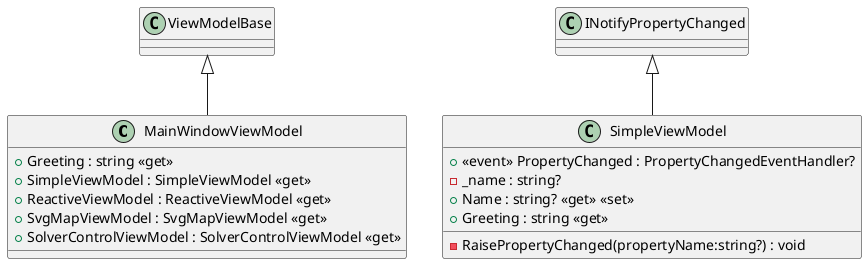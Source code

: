@startuml
class MainWindowViewModel {
    + Greeting : string <<get>>
    + SimpleViewModel : SimpleViewModel <<get>>
    + ReactiveViewModel : ReactiveViewModel <<get>>
    + SvgMapViewModel : SvgMapViewModel <<get>>
    + SolverControlViewModel : SolverControlViewModel <<get>>
}
class SimpleViewModel {
    +  <<event>> PropertyChanged : PropertyChangedEventHandler? 
    - RaisePropertyChanged(propertyName:string?) : void
    - _name : string?
    + Name : string? <<get>> <<set>>
    + Greeting : string <<get>>
}
ViewModelBase <|-- MainWindowViewModel
INotifyPropertyChanged <|-- SimpleViewModel
@enduml
